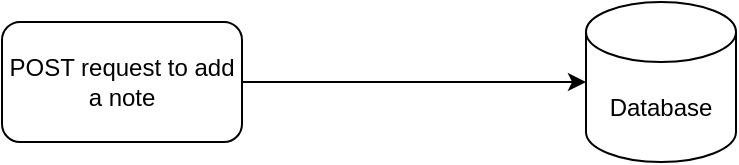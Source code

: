 <mxfile version="22.0.4" type="github">
  <diagram name="Page-1" id="uPg6snv2tzJXgFNiM9jB">
    <mxGraphModel dx="674" dy="503" grid="0" gridSize="10" guides="1" tooltips="1" connect="1" arrows="1" fold="1" page="1" pageScale="1" pageWidth="827" pageHeight="1169" math="0" shadow="0">
      <root>
        <mxCell id="0" />
        <mxCell id="1" parent="0" />
        <mxCell id="vUhW8tttIEPbLT15ki83-34" value="POST request to add a note" style="rounded=1;whiteSpace=wrap;html=1;" vertex="1" parent="1">
          <mxGeometry x="239" y="66" width="120" height="60" as="geometry" />
        </mxCell>
        <mxCell id="vUhW8tttIEPbLT15ki83-35" value="Database" style="shape=cylinder3;whiteSpace=wrap;html=1;boundedLbl=1;backgroundOutline=1;size=15;" vertex="1" parent="1">
          <mxGeometry x="531" y="56" width="75" height="80" as="geometry" />
        </mxCell>
        <mxCell id="vUhW8tttIEPbLT15ki83-36" style="edgeStyle=orthogonalEdgeStyle;rounded=0;orthogonalLoop=1;jettySize=auto;html=1;entryX=0;entryY=0.5;entryDx=0;entryDy=0;entryPerimeter=0;" edge="1" parent="1" source="vUhW8tttIEPbLT15ki83-34" target="vUhW8tttIEPbLT15ki83-35">
          <mxGeometry relative="1" as="geometry" />
        </mxCell>
      </root>
    </mxGraphModel>
  </diagram>
</mxfile>
